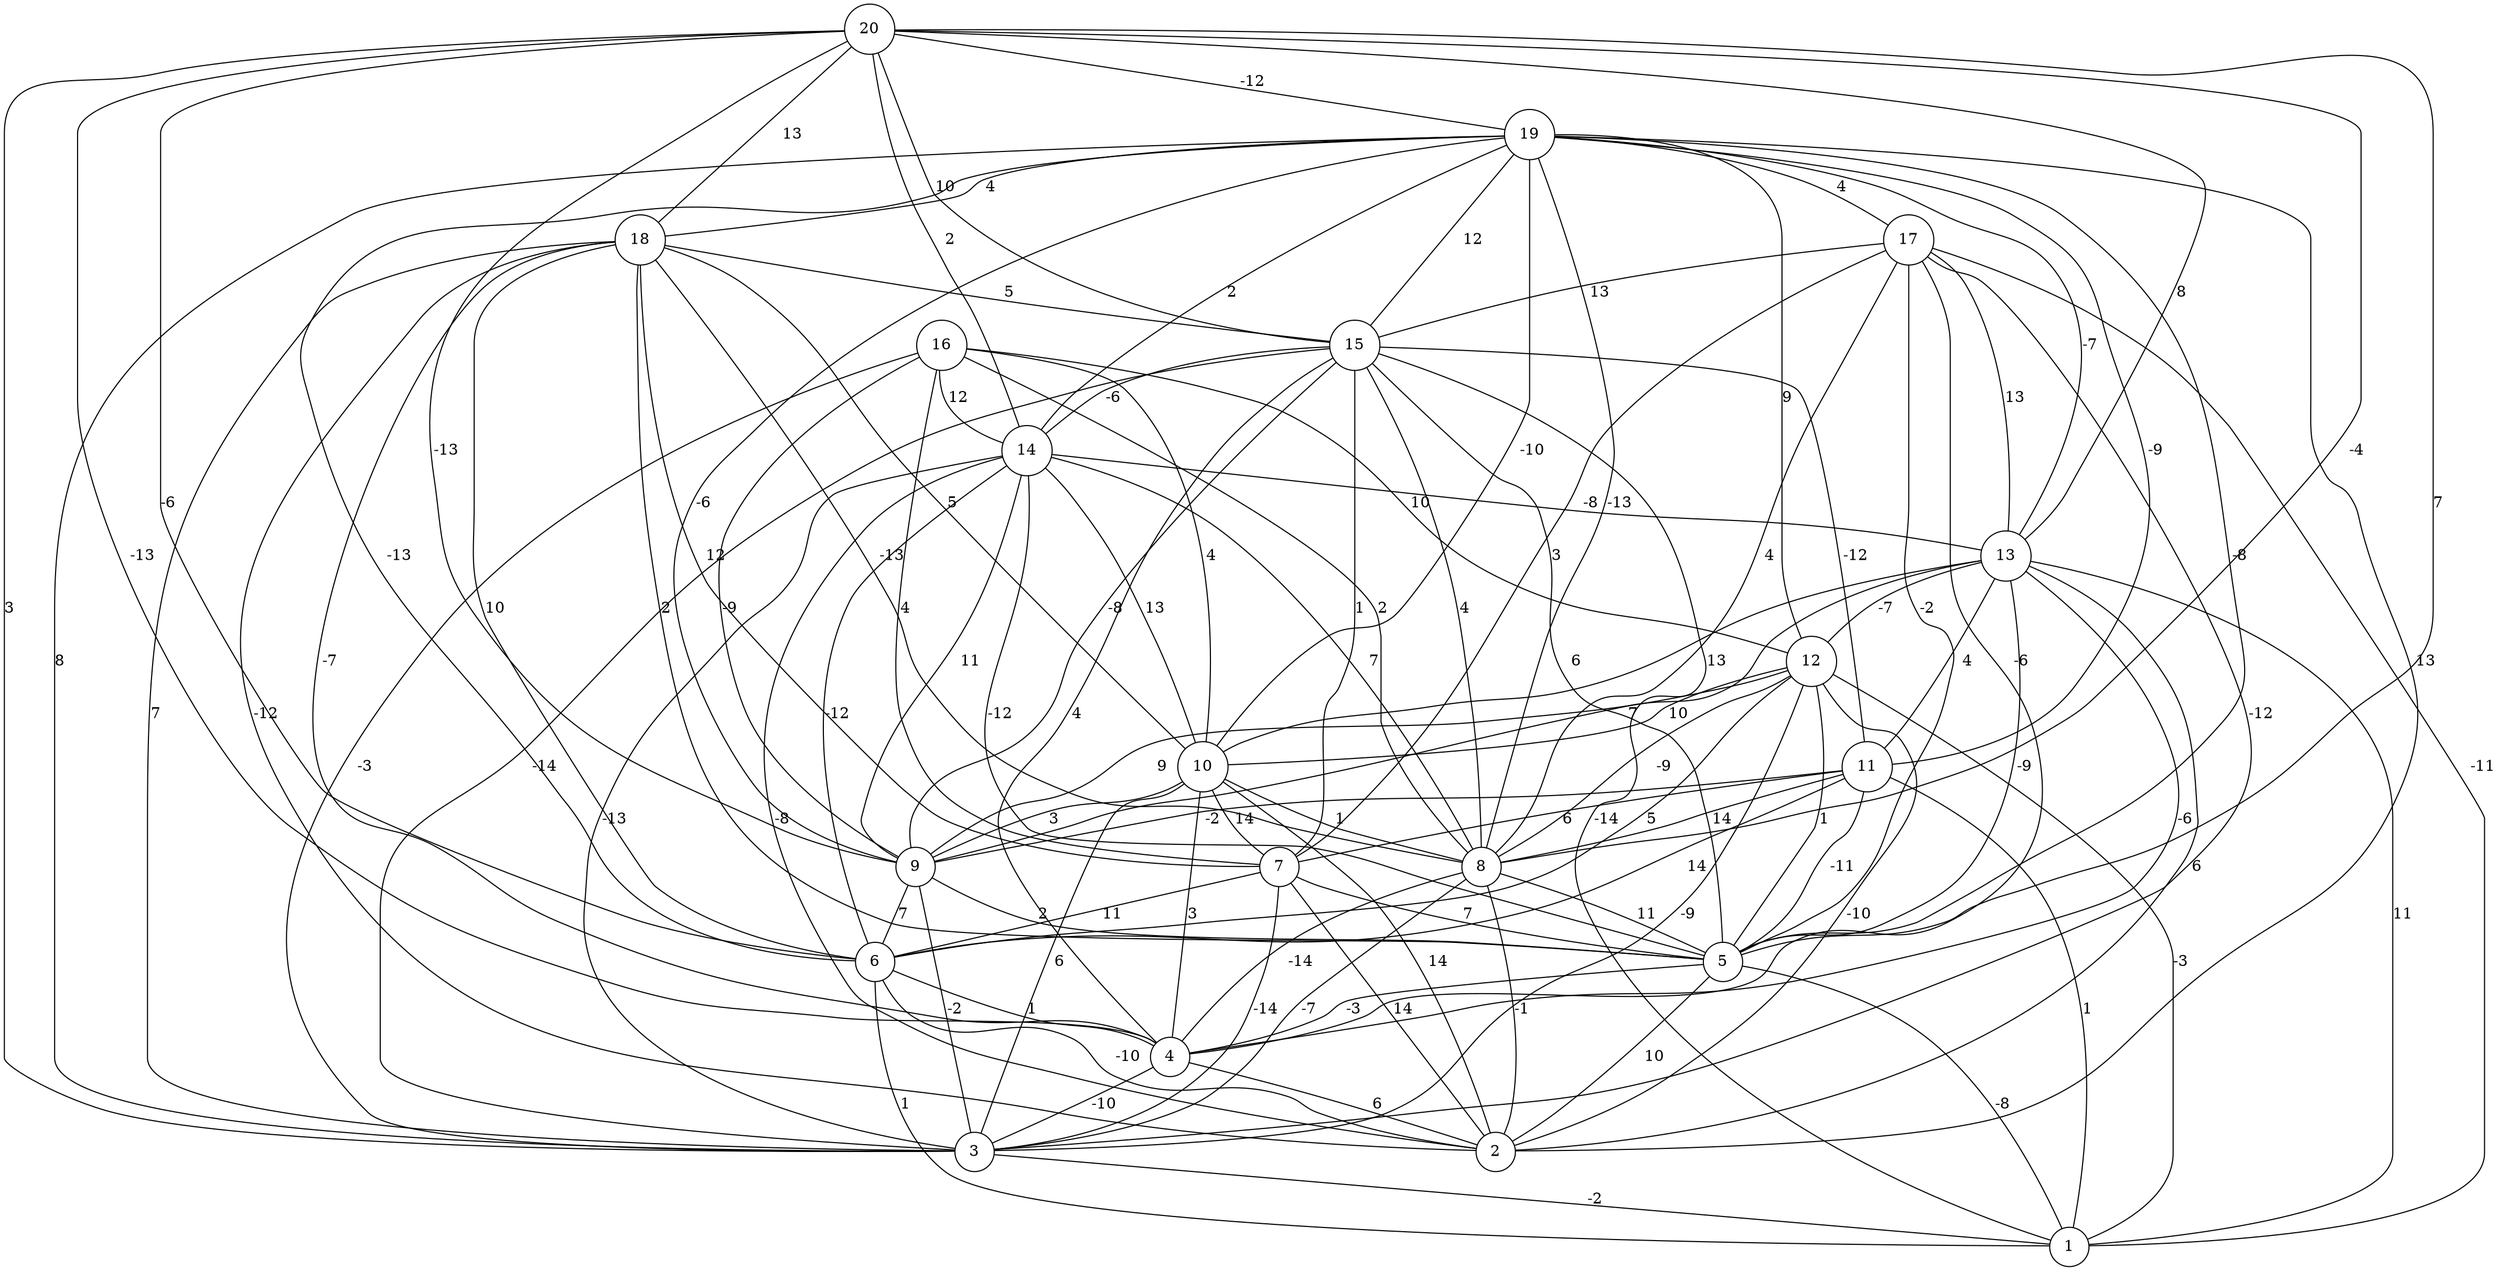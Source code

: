 graph { 
	 fontname="Helvetica,Arial,sans-serif" 
	 node [shape = circle]; 
	 20 -- 3 [label = "3"];
	 20 -- 4 [label = "-13"];
	 20 -- 5 [label = "7"];
	 20 -- 6 [label = "-6"];
	 20 -- 8 [label = "-4"];
	 20 -- 9 [label = "-13"];
	 20 -- 13 [label = "8"];
	 20 -- 14 [label = "2"];
	 20 -- 15 [label = "10"];
	 20 -- 18 [label = "13"];
	 20 -- 19 [label = "-12"];
	 19 -- 2 [label = "13"];
	 19 -- 3 [label = "8"];
	 19 -- 5 [label = "-8"];
	 19 -- 6 [label = "-13"];
	 19 -- 8 [label = "-13"];
	 19 -- 9 [label = "-6"];
	 19 -- 10 [label = "-10"];
	 19 -- 11 [label = "-9"];
	 19 -- 12 [label = "9"];
	 19 -- 13 [label = "-7"];
	 19 -- 14 [label = "2"];
	 19 -- 15 [label = "12"];
	 19 -- 17 [label = "4"];
	 19 -- 18 [label = "4"];
	 18 -- 2 [label = "-12"];
	 18 -- 3 [label = "7"];
	 18 -- 4 [label = "-7"];
	 18 -- 5 [label = "2"];
	 18 -- 6 [label = "10"];
	 18 -- 7 [label = "12"];
	 18 -- 8 [label = "-13"];
	 18 -- 10 [label = "5"];
	 18 -- 15 [label = "5"];
	 17 -- 1 [label = "-11"];
	 17 -- 3 [label = "-12"];
	 17 -- 4 [label = "-6"];
	 17 -- 5 [label = "-2"];
	 17 -- 7 [label = "3"];
	 17 -- 8 [label = "4"];
	 17 -- 13 [label = "13"];
	 17 -- 15 [label = "13"];
	 16 -- 3 [label = "-3"];
	 16 -- 7 [label = "4"];
	 16 -- 8 [label = "2"];
	 16 -- 9 [label = "-9"];
	 16 -- 10 [label = "4"];
	 16 -- 12 [label = "10"];
	 16 -- 14 [label = "12"];
	 15 -- 1 [label = "-14"];
	 15 -- 3 [label = "-14"];
	 15 -- 4 [label = "4"];
	 15 -- 5 [label = "6"];
	 15 -- 7 [label = "1"];
	 15 -- 8 [label = "4"];
	 15 -- 9 [label = "-8"];
	 15 -- 11 [label = "-12"];
	 15 -- 14 [label = "-6"];
	 14 -- 2 [label = "-8"];
	 14 -- 3 [label = "-13"];
	 14 -- 5 [label = "-12"];
	 14 -- 6 [label = "-12"];
	 14 -- 8 [label = "7"];
	 14 -- 9 [label = "11"];
	 14 -- 10 [label = "13"];
	 14 -- 13 [label = "-8"];
	 13 -- 1 [label = "11"];
	 13 -- 2 [label = "6"];
	 13 -- 4 [label = "-6"];
	 13 -- 5 [label = "-9"];
	 13 -- 9 [label = "7"];
	 13 -- 10 [label = "13"];
	 13 -- 11 [label = "4"];
	 13 -- 12 [label = "-7"];
	 12 -- 1 [label = "-3"];
	 12 -- 2 [label = "-10"];
	 12 -- 3 [label = "-9"];
	 12 -- 5 [label = "1"];
	 12 -- 6 [label = "5"];
	 12 -- 8 [label = "-9"];
	 12 -- 9 [label = "9"];
	 12 -- 10 [label = "10"];
	 11 -- 1 [label = "1"];
	 11 -- 5 [label = "-11"];
	 11 -- 6 [label = "14"];
	 11 -- 7 [label = "6"];
	 11 -- 8 [label = "14"];
	 11 -- 9 [label = "-2"];
	 10 -- 2 [label = "14"];
	 10 -- 3 [label = "6"];
	 10 -- 4 [label = "3"];
	 10 -- 7 [label = "14"];
	 10 -- 8 [label = "1"];
	 10 -- 9 [label = "3"];
	 9 -- 3 [label = "-2"];
	 9 -- 5 [label = "2"];
	 9 -- 6 [label = "7"];
	 8 -- 2 [label = "-1"];
	 8 -- 3 [label = "-7"];
	 8 -- 4 [label = "-14"];
	 8 -- 5 [label = "11"];
	 7 -- 2 [label = "14"];
	 7 -- 3 [label = "-14"];
	 7 -- 5 [label = "7"];
	 7 -- 6 [label = "11"];
	 6 -- 1 [label = "1"];
	 6 -- 2 [label = "-10"];
	 6 -- 4 [label = "1"];
	 5 -- 1 [label = "-8"];
	 5 -- 2 [label = "10"];
	 5 -- 4 [label = "-3"];
	 4 -- 2 [label = "6"];
	 4 -- 3 [label = "-10"];
	 3 -- 1 [label = "-2"];
	 1;
	 2;
	 3;
	 4;
	 5;
	 6;
	 7;
	 8;
	 9;
	 10;
	 11;
	 12;
	 13;
	 14;
	 15;
	 16;
	 17;
	 18;
	 19;
	 20;
}
